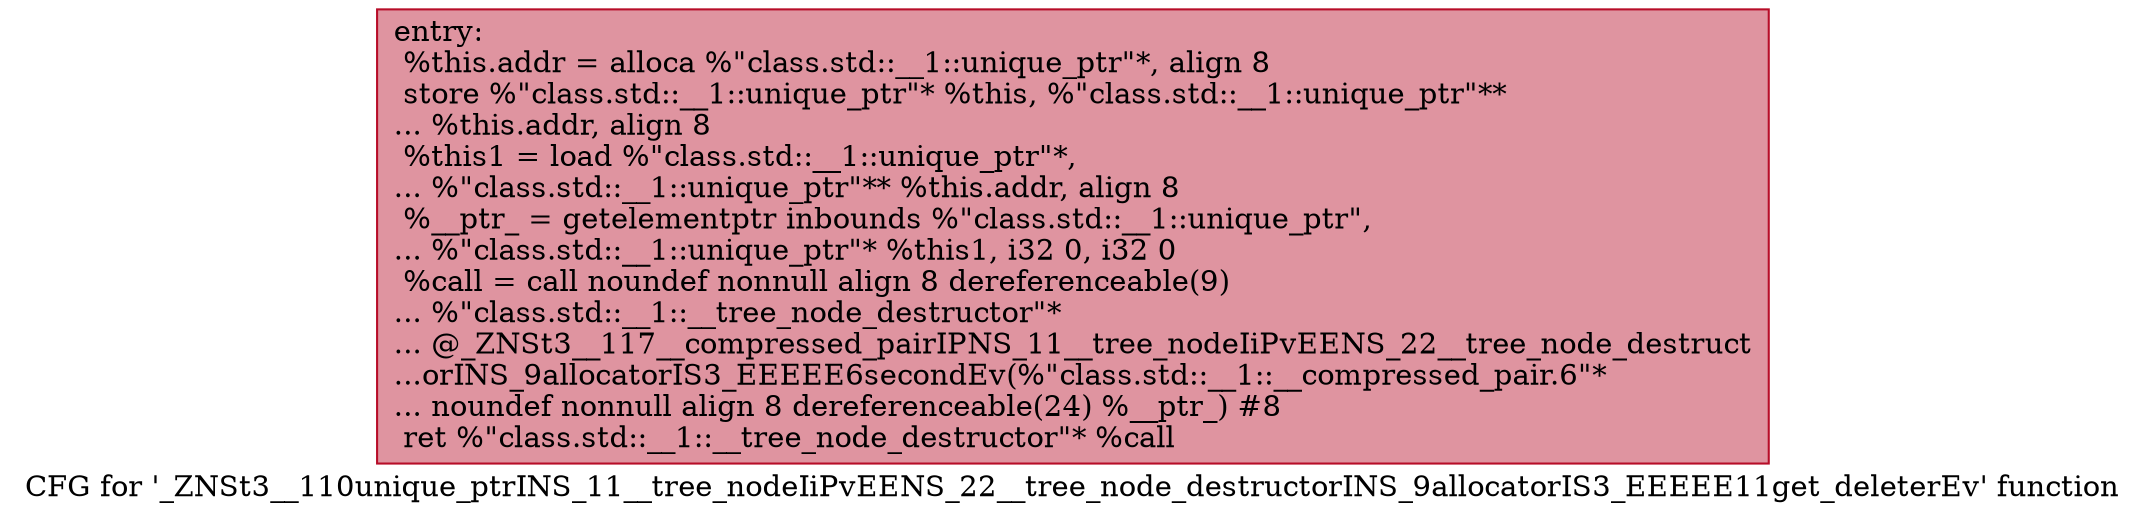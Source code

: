 digraph "CFG for '_ZNSt3__110unique_ptrINS_11__tree_nodeIiPvEENS_22__tree_node_destructorINS_9allocatorIS3_EEEEE11get_deleterEv' function" {
	label="CFG for '_ZNSt3__110unique_ptrINS_11__tree_nodeIiPvEENS_22__tree_node_destructorINS_9allocatorIS3_EEEEE11get_deleterEv' function";

	Node0x60000255d2c0 [shape=record,color="#b70d28ff", style=filled, fillcolor="#b70d2870",label="{entry:\l  %this.addr = alloca %\"class.std::__1::unique_ptr\"*, align 8\l  store %\"class.std::__1::unique_ptr\"* %this, %\"class.std::__1::unique_ptr\"**\l... %this.addr, align 8\l  %this1 = load %\"class.std::__1::unique_ptr\"*,\l... %\"class.std::__1::unique_ptr\"** %this.addr, align 8\l  %__ptr_ = getelementptr inbounds %\"class.std::__1::unique_ptr\",\l... %\"class.std::__1::unique_ptr\"* %this1, i32 0, i32 0\l  %call = call noundef nonnull align 8 dereferenceable(9)\l... %\"class.std::__1::__tree_node_destructor\"*\l... @_ZNSt3__117__compressed_pairIPNS_11__tree_nodeIiPvEENS_22__tree_node_destruct\l...orINS_9allocatorIS3_EEEEE6secondEv(%\"class.std::__1::__compressed_pair.6\"*\l... noundef nonnull align 8 dereferenceable(24) %__ptr_) #8\l  ret %\"class.std::__1::__tree_node_destructor\"* %call\l}"];
}
